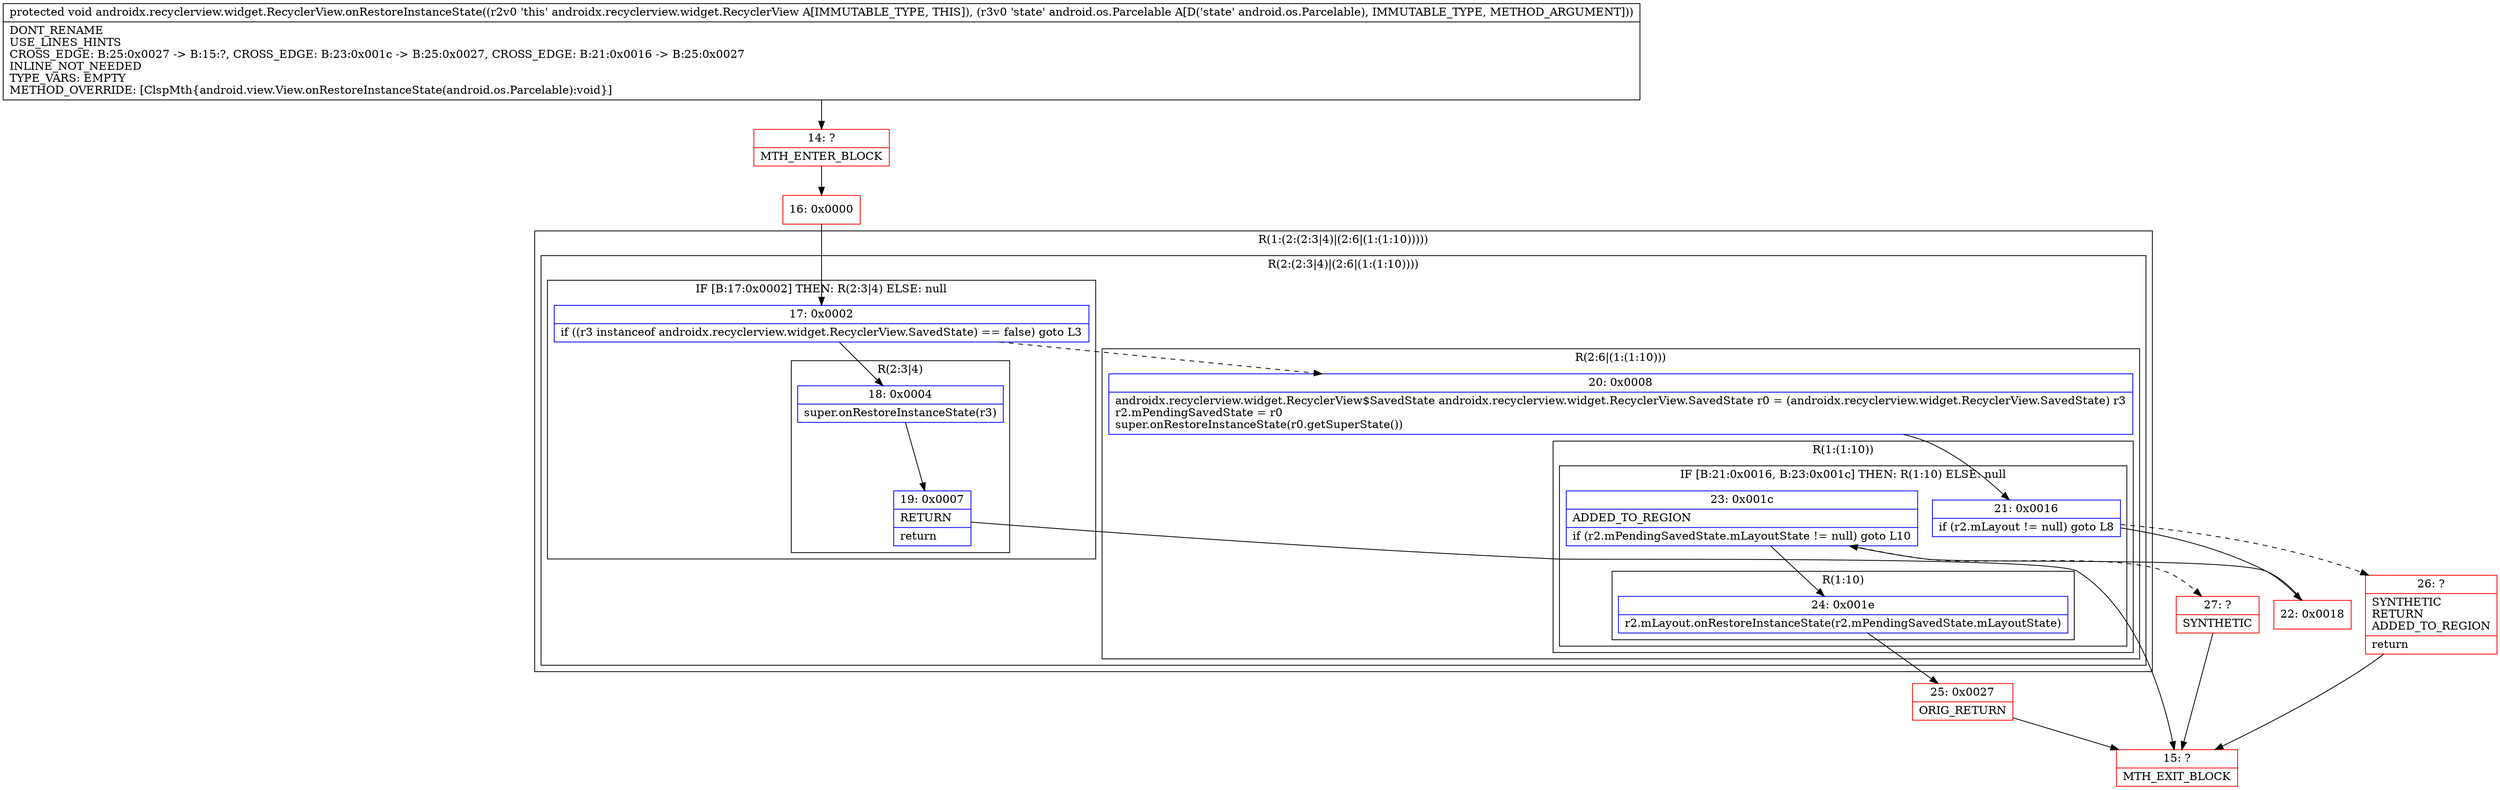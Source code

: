 digraph "CFG forandroidx.recyclerview.widget.RecyclerView.onRestoreInstanceState(Landroid\/os\/Parcelable;)V" {
subgraph cluster_Region_1861342138 {
label = "R(1:(2:(2:3|4)|(2:6|(1:(1:10)))))";
node [shape=record,color=blue];
subgraph cluster_Region_1468984749 {
label = "R(2:(2:3|4)|(2:6|(1:(1:10))))";
node [shape=record,color=blue];
subgraph cluster_IfRegion_291796064 {
label = "IF [B:17:0x0002] THEN: R(2:3|4) ELSE: null";
node [shape=record,color=blue];
Node_17 [shape=record,label="{17\:\ 0x0002|if ((r3 instanceof androidx.recyclerview.widget.RecyclerView.SavedState) == false) goto L3\l}"];
subgraph cluster_Region_2087812768 {
label = "R(2:3|4)";
node [shape=record,color=blue];
Node_18 [shape=record,label="{18\:\ 0x0004|super.onRestoreInstanceState(r3)\l}"];
Node_19 [shape=record,label="{19\:\ 0x0007|RETURN\l|return\l}"];
}
}
subgraph cluster_Region_1884107170 {
label = "R(2:6|(1:(1:10)))";
node [shape=record,color=blue];
Node_20 [shape=record,label="{20\:\ 0x0008|androidx.recyclerview.widget.RecyclerView$SavedState androidx.recyclerview.widget.RecyclerView.SavedState r0 = (androidx.recyclerview.widget.RecyclerView.SavedState) r3\lr2.mPendingSavedState = r0\lsuper.onRestoreInstanceState(r0.getSuperState())\l}"];
subgraph cluster_Region_486350487 {
label = "R(1:(1:10))";
node [shape=record,color=blue];
subgraph cluster_IfRegion_1019112224 {
label = "IF [B:21:0x0016, B:23:0x001c] THEN: R(1:10) ELSE: null";
node [shape=record,color=blue];
Node_21 [shape=record,label="{21\:\ 0x0016|if (r2.mLayout != null) goto L8\l}"];
Node_23 [shape=record,label="{23\:\ 0x001c|ADDED_TO_REGION\l|if (r2.mPendingSavedState.mLayoutState != null) goto L10\l}"];
subgraph cluster_Region_248242083 {
label = "R(1:10)";
node [shape=record,color=blue];
Node_24 [shape=record,label="{24\:\ 0x001e|r2.mLayout.onRestoreInstanceState(r2.mPendingSavedState.mLayoutState)\l}"];
}
}
}
}
}
}
Node_14 [shape=record,color=red,label="{14\:\ ?|MTH_ENTER_BLOCK\l}"];
Node_16 [shape=record,color=red,label="{16\:\ 0x0000}"];
Node_15 [shape=record,color=red,label="{15\:\ ?|MTH_EXIT_BLOCK\l}"];
Node_22 [shape=record,color=red,label="{22\:\ 0x0018}"];
Node_25 [shape=record,color=red,label="{25\:\ 0x0027|ORIG_RETURN\l}"];
Node_27 [shape=record,color=red,label="{27\:\ ?|SYNTHETIC\l}"];
Node_26 [shape=record,color=red,label="{26\:\ ?|SYNTHETIC\lRETURN\lADDED_TO_REGION\l|return\l}"];
MethodNode[shape=record,label="{protected void androidx.recyclerview.widget.RecyclerView.onRestoreInstanceState((r2v0 'this' androidx.recyclerview.widget.RecyclerView A[IMMUTABLE_TYPE, THIS]), (r3v0 'state' android.os.Parcelable A[D('state' android.os.Parcelable), IMMUTABLE_TYPE, METHOD_ARGUMENT]))  | DONT_RENAME\lUSE_LINES_HINTS\lCROSS_EDGE: B:25:0x0027 \-\> B:15:?, CROSS_EDGE: B:23:0x001c \-\> B:25:0x0027, CROSS_EDGE: B:21:0x0016 \-\> B:25:0x0027\lINLINE_NOT_NEEDED\lTYPE_VARS: EMPTY\lMETHOD_OVERRIDE: [ClspMth\{android.view.View.onRestoreInstanceState(android.os.Parcelable):void\}]\l}"];
MethodNode -> Node_14;Node_17 -> Node_18;
Node_17 -> Node_20[style=dashed];
Node_18 -> Node_19;
Node_19 -> Node_15;
Node_20 -> Node_21;
Node_21 -> Node_22;
Node_21 -> Node_26[style=dashed];
Node_23 -> Node_24;
Node_23 -> Node_27[style=dashed];
Node_24 -> Node_25;
Node_14 -> Node_16;
Node_16 -> Node_17;
Node_22 -> Node_23;
Node_25 -> Node_15;
Node_27 -> Node_15;
Node_26 -> Node_15;
}

